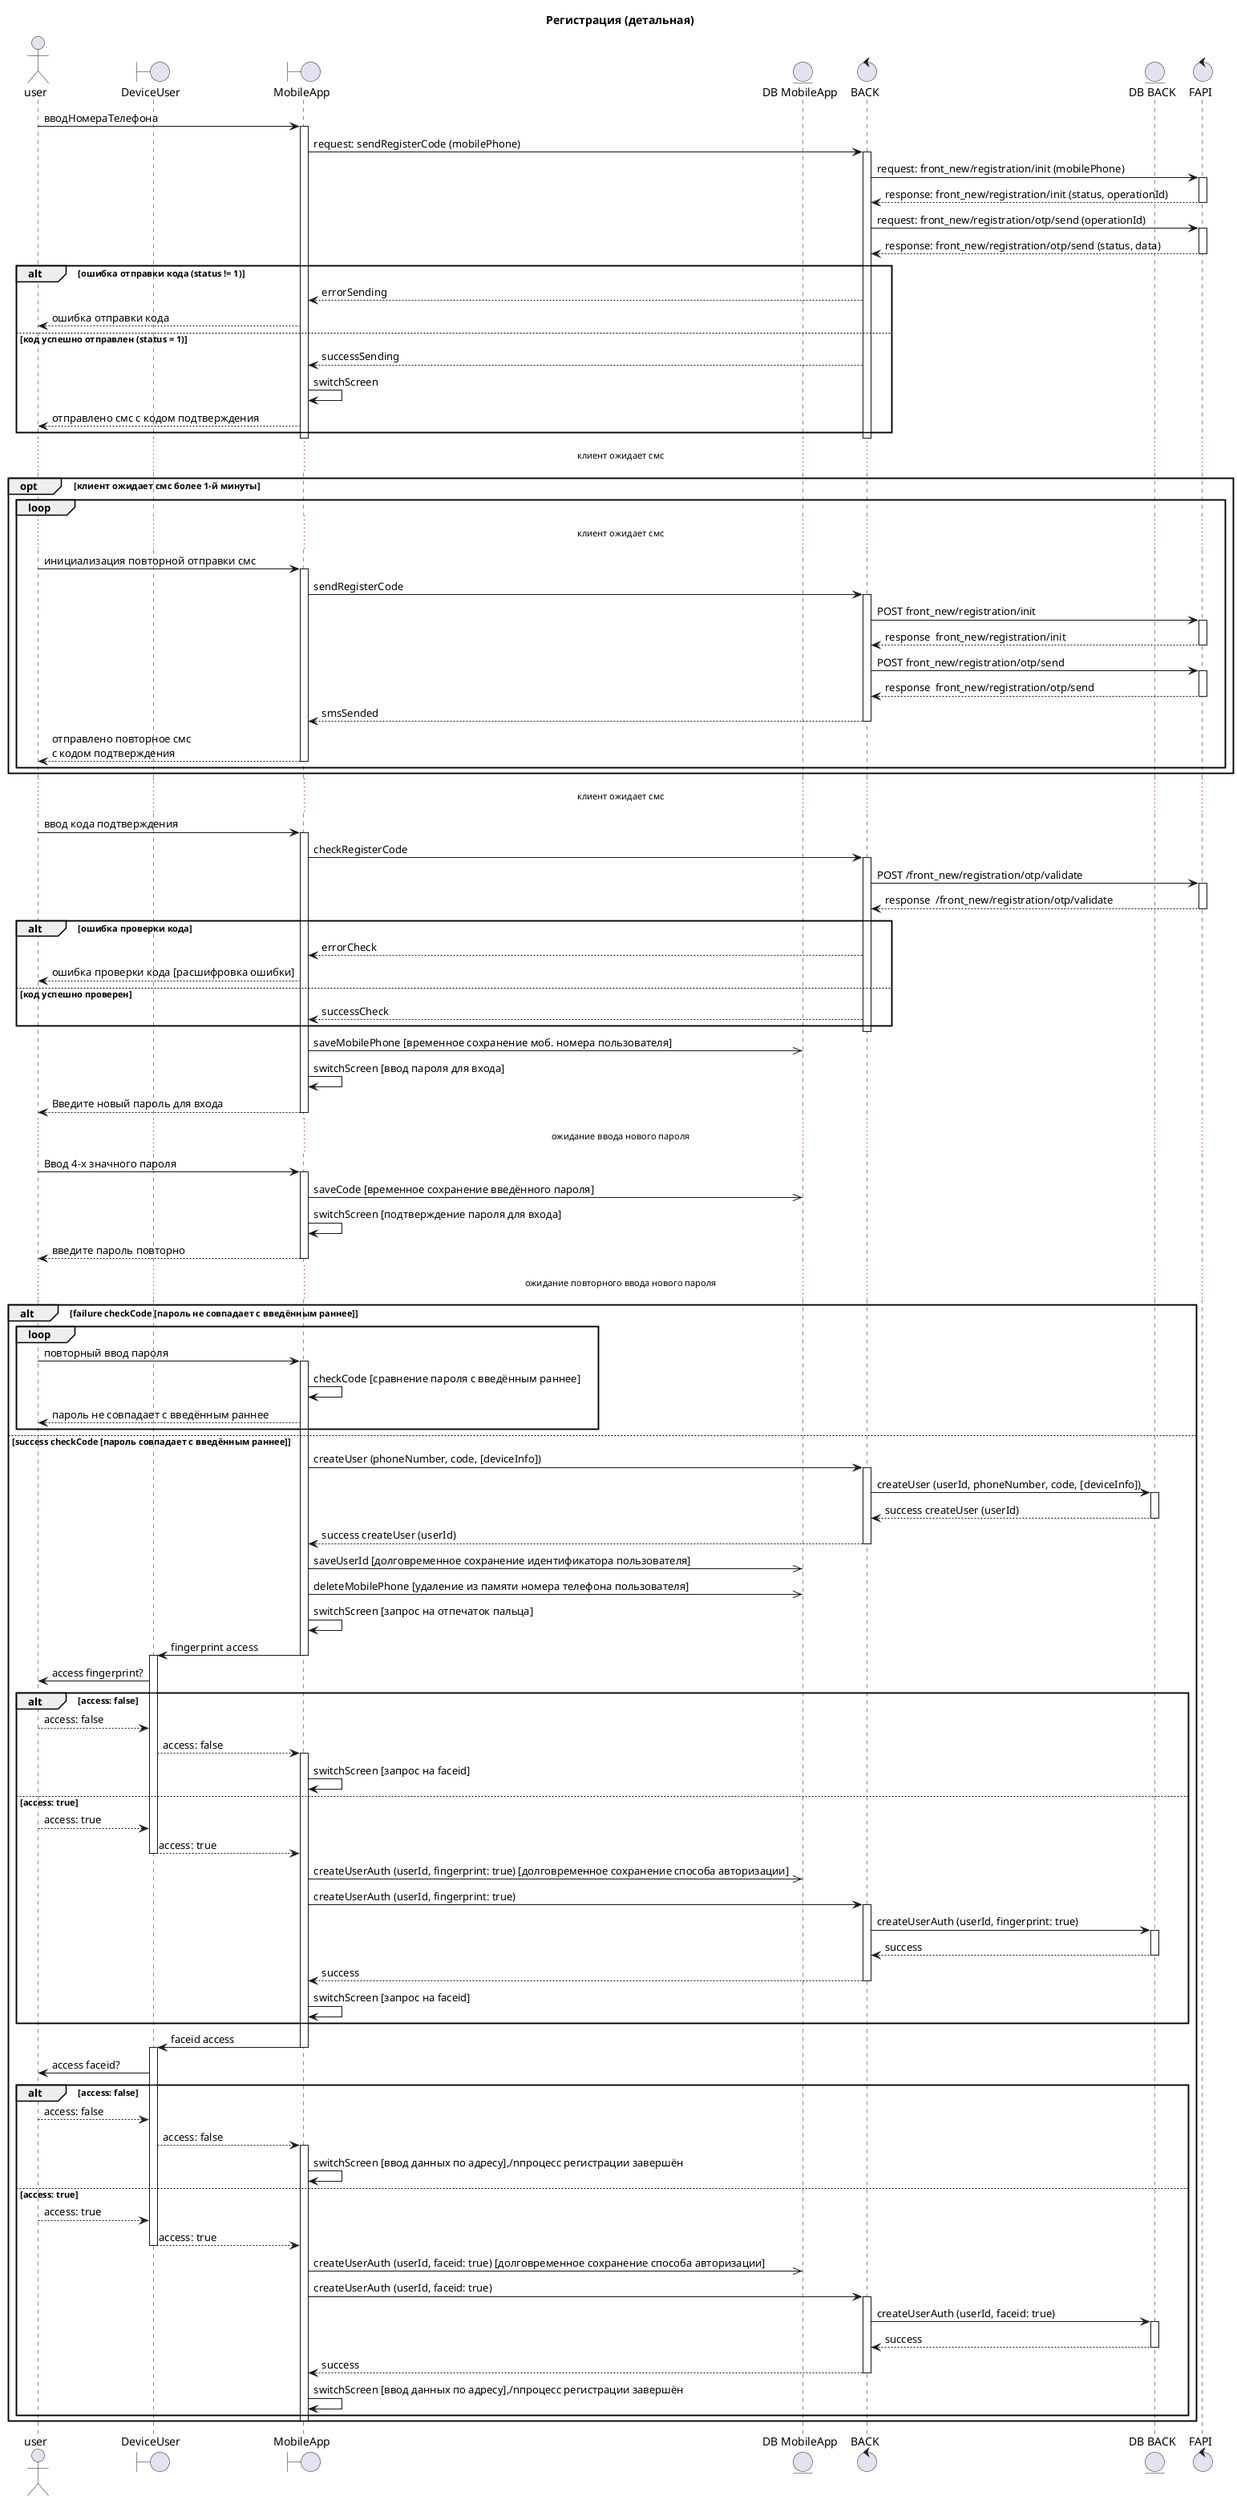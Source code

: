 @startuml
title "Регистрация (детальная)"
actor user
boundary "DeviceUser" as device
boundary "MobileApp" as mobapp
entity "DB MobileApp" as dbmob
control "BACK" as back
entity "DB BACK" as db
control "FAPI" as fapi

        user -> mobapp : вводНомераТелефона
        activate mobapp
            mobapp -> back : request: sendRegisterCode (mobilePhone)
            activate back
                back -> fapi : request: front_new/registration/init (mobilePhone)
                activate fapi
                    fapi --> back : response: front_new/registration/init (status, operationId)
                deactivate fapi
                back -> fapi : request: front_new/registration/otp/send (operationId)
                activate fapi
                    fapi --> back : response: front_new/registration/otp/send (status, data)
                deactivate fapi
                alt ошибка отправки кода (status != 1)
                    back --> mobapp : errorSending
                    mobapp --> user : ошибка отправки кода
                else код успешно отправлен (status = 1)
                    back --> mobapp : successSending
                    mobapp -> mobapp : switchScreen
                    mobapp --> user : отправлено смс с кодом подтверждения
                end
            deactivate back
        deactivate mobapp
        ...клиент ожидает смс...
            opt клиент ожидает смс более 1-й минуты
                loop
                ...клиент ожидает смс...
                    user -> mobapp : инициализация повторной отправки смс
                    activate mobapp
                        mobapp -> back : sendRegisterCode
                        activate back
                            back -> fapi : POST front_new/registration/init
                            activate fapi
                                fapi --> back : response  front_new/registration/init
                            deactivate fapi
                            back -> fapi : POST front_new/registration/otp/send
                            activate fapi
                                fapi --> back : response  front_new/registration/otp/send
                            deactivate fapi
                            back --> mobapp : smsSended
                        deactivate back
                        mobapp --> user : отправлено повторное смс\nс кодом подтверждения
                    deactivate mobapp
                end
            end
        ...клиент ожидает смс...
        user -> mobapp : ввод кода подтверждения
        activate mobapp
            mobapp -> back : checkRegisterCode
            activate back
                back -> fapi : POST /front_new/registration/otp/validate
                activate fapi
                    fapi --> back : response  /front_new/registration/otp/validate
                deactivate fapi
                alt ошибка проверки кода
                    back --> mobapp : errorCheck
                    mobapp --> user : ошибка проверки кода [расшифровка ошибки]
                else код успешно проверен
                    back --> mobapp : successCheck
                end
            deactivate back
            mobapp ->> dbmob : saveMobilePhone [временное сохранение моб. номера пользователя]
            mobapp -> mobapp : switchScreen [ввод пароля для входа]
            mobapp --> user : Введите новый пароль для входа
        deactivate mobapp
            ...ожидание ввода нового пароля...
            user -> mobapp : Ввод 4-х значного пароля
            activate mobapp
                mobapp ->> dbmob : saveCode [временное сохранение введённого пароля]
                mobapp -> mobapp : switchScreen [подтверждение пароля для входа]
                mobapp --> user : введите пароль повторно
            deactivate mobapp
            ...ожидание повторного ввода нового пароля...
            alt failure checkCode [пароль не совпадает с введённым раннее]
                loop
                    user -> mobapp : повторный ввод пароля
                    activate mobapp
                        mobapp -> mobapp : checkCode [сравнение пароля с введённым раннее]
                        mobapp --> user : пароль не совпадает с введённым раннее
                end
            else success checkCode [пароль совпадает с введённым раннее]
                mobapp -> back : createUser (phoneNumber, code, [deviceInfo])
                activate back
                    back -> db : createUser (userId, phoneNumber, code, [deviceInfo])
                    activate db
                        db --> back : success createUser (userId)
                    deactivate db
                    back --> mobapp : success createUser (userId)
                deactivate back
                    mobapp ->> dbmob : saveUserId [долговременное сохранение идентификатора пользователя]
                    mobapp ->> dbmob : deleteMobilePhone [удаление из памяти номера телефона пользователя]
                    mobapp -> mobapp : switchScreen [запрос на отпечаток пальца]
                    mobapp -> device : fingerprint access
                deactivate mobapp
                activate device
                    device -> user : access fingerprint?
                    alt access: false
                    user --> device : access: false
                    device --> mobapp : access: false
                    activate mobapp
                    mobapp -> mobapp :  switchScreen [запрос на faceid]
                    else access: true
                    user --> device : access: true
                    device --> mobapp : access: true
                deactivate device
                    mobapp ->> dbmob : createUserAuth (userId, fingerprint: true) [долговременное сохранение способа авторизации]
                    mobapp -> back : createUserAuth (userId, fingerprint: true)
                    activate back
                        back -> db : createUserAuth (userId, fingerprint: true)
                        activate db
                            db --> back : success
                        deactivate db
                        back --> mobapp : success
                    deactivate back
                    mobapp -> mobapp :  switchScreen [запрос на faceid]
                    end
                    mobapp -> device : faceid access
                deactivate mobapp
                activate device
                    device -> user : access faceid?
                    alt access: false
                    user --> device : access: false
                    device --> mobapp : access: false
                    activate mobapp
                    mobapp -> mobapp :  switchScreen [ввод данных по адресу],/nпроцесс регистрации завершён
                    else access: true
                    user --> device : access: true
                    device --> mobapp : access: true
                deactivate device
                    mobapp ->> dbmob : createUserAuth (userId, faceid: true) [долговременное сохранение способа авторизации]
                    mobapp -> back : createUserAuth (userId, faceid: true)
                    activate back
                        back -> db : createUserAuth (userId, faceid: true)
                        activate db
                            db --> back : success
                        deactivate db
                        back --> mobapp : success
                    deactivate back
                    mobapp -> mobapp :  switchScreen [ввод данных по адресу],/nпроцесс регистрации завершён
                    end
                    deactivate mobapp
            end

@enduml
